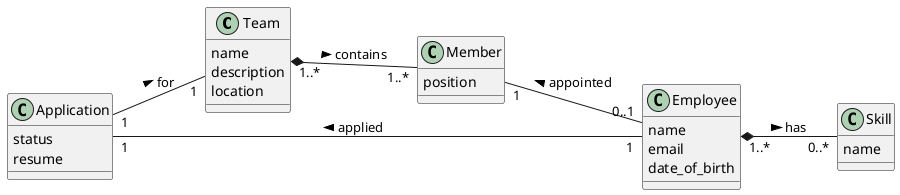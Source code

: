 @startuml Domain Modelling
left to right direction

class Team {
    name
    description
    location
}

class Employee {
    name
    email
    date_of_birth
}

class Member {
    position
}

class Skill {
    name
}

class Application {
    status
    resume
}

Team "1..*" *-- "1..*" Member : contains >
Member "1" -- "0..1" Employee : appointed <
Employee "1..*" *-- "0..*" Skill : has >

Application "1" -- "1" Employee : applied <
Application "1" -- "1" Team : for >
@enduml